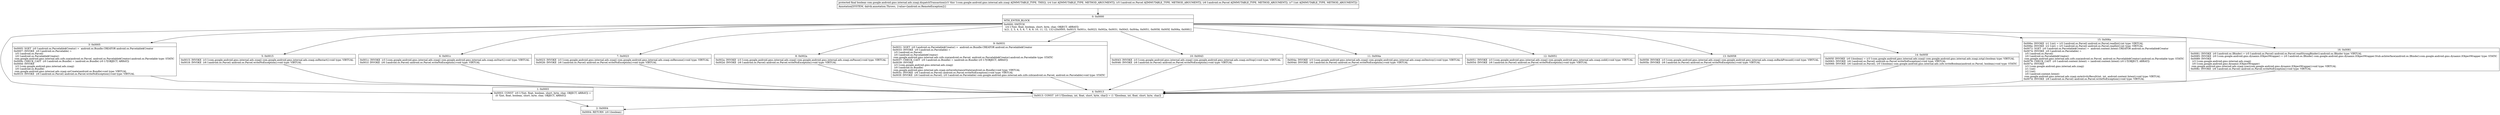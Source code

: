 digraph "CFG forcom.google.android.gms.internal.ads.zzaqi.dispatchTransaction(ILandroid\/os\/Parcel;Landroid\/os\/Parcel;I)Z" {
Node_0 [shape=record,label="{0\:\ 0x0000|MTH_ENTER_BLOCK\l|0x0000: SWITCH  \l  (r4 I:?[int, float, boolean, short, byte, char, OBJECT, ARRAY])\l k:[1, 2, 3, 4, 5, 6, 7, 8, 9, 10, 11, 12, 13] t:[0x0005, 0x0015, 0x001c, 0x0023, 0x002a, 0x0031, 0x0043, 0x004a, 0x0051, 0x0058, 0x005f, 0x006a, 0x0081] \l}"];
Node_1 [shape=record,label="{1\:\ 0x0003|0x0003: CONST  (r0 I:?[int, float, boolean, short, byte, char, OBJECT, ARRAY]) = \l  (0 ?[int, float, boolean, short, byte, char, OBJECT, ARRAY])\l \l}"];
Node_2 [shape=record,label="{2\:\ 0x0004|0x0004: RETURN  (r0 I:boolean) \l}"];
Node_3 [shape=record,label="{3\:\ 0x0005|0x0005: SGET  (r0 I:android.os.Parcelable$Creator) =  android.os.Bundle.CREATOR android.os.Parcelable$Creator \l0x0007: INVOKE  (r0 I:android.os.Parcelable) = \l  (r5 I:android.os.Parcel)\l  (r0 I:android.os.Parcelable$Creator)\l com.google.android.gms.internal.ads.zzfo.zza(android.os.Parcel, android.os.Parcelable$Creator):android.os.Parcelable type: STATIC \l0x000b: CHECK_CAST  (r0 I:android.os.Bundle) = (android.os.Bundle) (r0 I:?[OBJECT, ARRAY]) \l0x000d: INVOKE  \l  (r3 I:com.google.android.gms.internal.ads.zzaqi)\l  (r0 I:android.os.Bundle)\l com.google.android.gms.internal.ads.zzaqi.onCreate(android.os.Bundle):void type: VIRTUAL \l0x0010: INVOKE  (r6 I:android.os.Parcel) android.os.Parcel.writeNoException():void type: VIRTUAL \l}"];
Node_4 [shape=record,label="{4\:\ 0x0013|0x0013: CONST  (r0 I:?[boolean, int, float, short, byte, char]) = (1 ?[boolean, int, float, short, byte, char]) \l}"];
Node_5 [shape=record,label="{5\:\ 0x0015|0x0015: INVOKE  (r3 I:com.google.android.gms.internal.ads.zzaqi) com.google.android.gms.internal.ads.zzaqi.onRestart():void type: VIRTUAL \l0x0018: INVOKE  (r6 I:android.os.Parcel) android.os.Parcel.writeNoException():void type: VIRTUAL \l}"];
Node_6 [shape=record,label="{6\:\ 0x001c|0x001c: INVOKE  (r3 I:com.google.android.gms.internal.ads.zzaqi) com.google.android.gms.internal.ads.zzaqi.onStart():void type: VIRTUAL \l0x001f: INVOKE  (r6 I:android.os.Parcel) android.os.Parcel.writeNoException():void type: VIRTUAL \l}"];
Node_7 [shape=record,label="{7\:\ 0x0023|0x0023: INVOKE  (r3 I:com.google.android.gms.internal.ads.zzaqi) com.google.android.gms.internal.ads.zzaqi.onResume():void type: VIRTUAL \l0x0026: INVOKE  (r6 I:android.os.Parcel) android.os.Parcel.writeNoException():void type: VIRTUAL \l}"];
Node_8 [shape=record,label="{8\:\ 0x002a|0x002a: INVOKE  (r3 I:com.google.android.gms.internal.ads.zzaqi) com.google.android.gms.internal.ads.zzaqi.onPause():void type: VIRTUAL \l0x002d: INVOKE  (r6 I:android.os.Parcel) android.os.Parcel.writeNoException():void type: VIRTUAL \l}"];
Node_9 [shape=record,label="{9\:\ 0x0031|0x0031: SGET  (r0 I:android.os.Parcelable$Creator) =  android.os.Bundle.CREATOR android.os.Parcelable$Creator \l0x0033: INVOKE  (r0 I:android.os.Parcelable) = \l  (r5 I:android.os.Parcel)\l  (r0 I:android.os.Parcelable$Creator)\l com.google.android.gms.internal.ads.zzfo.zza(android.os.Parcel, android.os.Parcelable$Creator):android.os.Parcelable type: STATIC \l0x0037: CHECK_CAST  (r0 I:android.os.Bundle) = (android.os.Bundle) (r0 I:?[OBJECT, ARRAY]) \l0x0039: INVOKE  \l  (r3 I:com.google.android.gms.internal.ads.zzaqi)\l  (r0 I:android.os.Bundle)\l com.google.android.gms.internal.ads.zzaqi.onSaveInstanceState(android.os.Bundle):void type: VIRTUAL \l0x003c: INVOKE  (r6 I:android.os.Parcel) android.os.Parcel.writeNoException():void type: VIRTUAL \l0x003f: INVOKE  (r6 I:android.os.Parcel), (r0 I:android.os.Parcelable) com.google.android.gms.internal.ads.zzfo.zzb(android.os.Parcel, android.os.Parcelable):void type: STATIC \l}"];
Node_10 [shape=record,label="{10\:\ 0x0043|0x0043: INVOKE  (r3 I:com.google.android.gms.internal.ads.zzaqi) com.google.android.gms.internal.ads.zzaqi.onStop():void type: VIRTUAL \l0x0046: INVOKE  (r6 I:android.os.Parcel) android.os.Parcel.writeNoException():void type: VIRTUAL \l}"];
Node_11 [shape=record,label="{11\:\ 0x004a|0x004a: INVOKE  (r3 I:com.google.android.gms.internal.ads.zzaqi) com.google.android.gms.internal.ads.zzaqi.onDestroy():void type: VIRTUAL \l0x004d: INVOKE  (r6 I:android.os.Parcel) android.os.Parcel.writeNoException():void type: VIRTUAL \l}"];
Node_12 [shape=record,label="{12\:\ 0x0051|0x0051: INVOKE  (r3 I:com.google.android.gms.internal.ads.zzaqi) com.google.android.gms.internal.ads.zzaqi.zzdd():void type: VIRTUAL \l0x0054: INVOKE  (r6 I:android.os.Parcel) android.os.Parcel.writeNoException():void type: VIRTUAL \l}"];
Node_13 [shape=record,label="{13\:\ 0x0058|0x0058: INVOKE  (r3 I:com.google.android.gms.internal.ads.zzaqi) com.google.android.gms.internal.ads.zzaqi.onBackPressed():void type: VIRTUAL \l0x005b: INVOKE  (r6 I:android.os.Parcel) android.os.Parcel.writeNoException():void type: VIRTUAL \l}"];
Node_14 [shape=record,label="{14\:\ 0x005f|0x005f: INVOKE  (r0 I:boolean) = (r3 I:com.google.android.gms.internal.ads.zzaqi) com.google.android.gms.internal.ads.zzaqi.zztg():boolean type: VIRTUAL \l0x0063: INVOKE  (r6 I:android.os.Parcel) android.os.Parcel.writeNoException():void type: VIRTUAL \l0x0066: INVOKE  (r6 I:android.os.Parcel), (r0 I:boolean) com.google.android.gms.internal.ads.zzfo.writeBoolean(android.os.Parcel, boolean):void type: STATIC \l}"];
Node_15 [shape=record,label="{15\:\ 0x006a|0x006a: INVOKE  (r1 I:int) = (r5 I:android.os.Parcel) android.os.Parcel.readInt():int type: VIRTUAL \l0x006e: INVOKE  (r2 I:int) = (r5 I:android.os.Parcel) android.os.Parcel.readInt():int type: VIRTUAL \l0x0072: SGET  (r0 I:android.os.Parcelable$Creator) =  android.content.Intent.CREATOR android.os.Parcelable$Creator \l0x0074: INVOKE  (r0 I:android.os.Parcelable) = \l  (r5 I:android.os.Parcel)\l  (r0 I:android.os.Parcelable$Creator)\l com.google.android.gms.internal.ads.zzfo.zza(android.os.Parcel, android.os.Parcelable$Creator):android.os.Parcelable type: STATIC \l0x0078: CHECK_CAST  (r0 I:android.content.Intent) = (android.content.Intent) (r0 I:?[OBJECT, ARRAY]) \l0x007a: INVOKE  \l  (r3 I:com.google.android.gms.internal.ads.zzaqi)\l  (r1 I:int)\l  (r2 I:int)\l  (r0 I:android.content.Intent)\l com.google.android.gms.internal.ads.zzaqi.onActivityResult(int, int, android.content.Intent):void type: VIRTUAL \l0x007d: INVOKE  (r6 I:android.os.Parcel) android.os.Parcel.writeNoException():void type: VIRTUAL \l}"];
Node_16 [shape=record,label="{16\:\ 0x0081|0x0081: INVOKE  (r0 I:android.os.IBinder) = (r5 I:android.os.Parcel) android.os.Parcel.readStrongBinder():android.os.IBinder type: VIRTUAL \l0x0085: INVOKE  (r0 I:com.google.android.gms.dynamic.IObjectWrapper) = (r0 I:android.os.IBinder) com.google.android.gms.dynamic.IObjectWrapper.Stub.asInterface(android.os.IBinder):com.google.android.gms.dynamic.IObjectWrapper type: STATIC \l0x0089: INVOKE  \l  (r3 I:com.google.android.gms.internal.ads.zzaqi)\l  (r0 I:com.google.android.gms.dynamic.IObjectWrapper)\l com.google.android.gms.internal.ads.zzaqi.zzac(com.google.android.gms.dynamic.IObjectWrapper):void type: VIRTUAL \l0x008c: INVOKE  (r6 I:android.os.Parcel) android.os.Parcel.writeNoException():void type: VIRTUAL \l}"];
MethodNode[shape=record,label="{protected final boolean com.google.android.gms.internal.ads.zzaqi.dispatchTransaction((r3 'this' I:com.google.android.gms.internal.ads.zzaqi A[IMMUTABLE_TYPE, THIS]), (r4 I:int A[IMMUTABLE_TYPE, METHOD_ARGUMENT]), (r5 I:android.os.Parcel A[IMMUTABLE_TYPE, METHOD_ARGUMENT]), (r6 I:android.os.Parcel A[IMMUTABLE_TYPE, METHOD_ARGUMENT]), (r7 I:int A[IMMUTABLE_TYPE, METHOD_ARGUMENT]))  | Annotation[SYSTEM, dalvik.annotation.Throws, \{value=[android.os.RemoteException]\}]\l}"];
MethodNode -> Node_0;
Node_0 -> Node_1;
Node_0 -> Node_3;
Node_0 -> Node_5;
Node_0 -> Node_6;
Node_0 -> Node_7;
Node_0 -> Node_8;
Node_0 -> Node_9;
Node_0 -> Node_10;
Node_0 -> Node_11;
Node_0 -> Node_12;
Node_0 -> Node_13;
Node_0 -> Node_14;
Node_0 -> Node_15;
Node_0 -> Node_16;
Node_1 -> Node_2;
Node_3 -> Node_4;
Node_4 -> Node_2;
Node_5 -> Node_4;
Node_6 -> Node_4;
Node_7 -> Node_4;
Node_8 -> Node_4;
Node_9 -> Node_4;
Node_10 -> Node_4;
Node_11 -> Node_4;
Node_12 -> Node_4;
Node_13 -> Node_4;
Node_14 -> Node_4;
Node_15 -> Node_4;
Node_16 -> Node_4;
}

